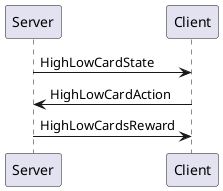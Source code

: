@startuml
'https://plantuml.com/sequence-diagram

Server -> Client : HighLowCardState
Client -> Server : HighLowCardAction
Server -> Client : HighLowCardsReward

@enduml